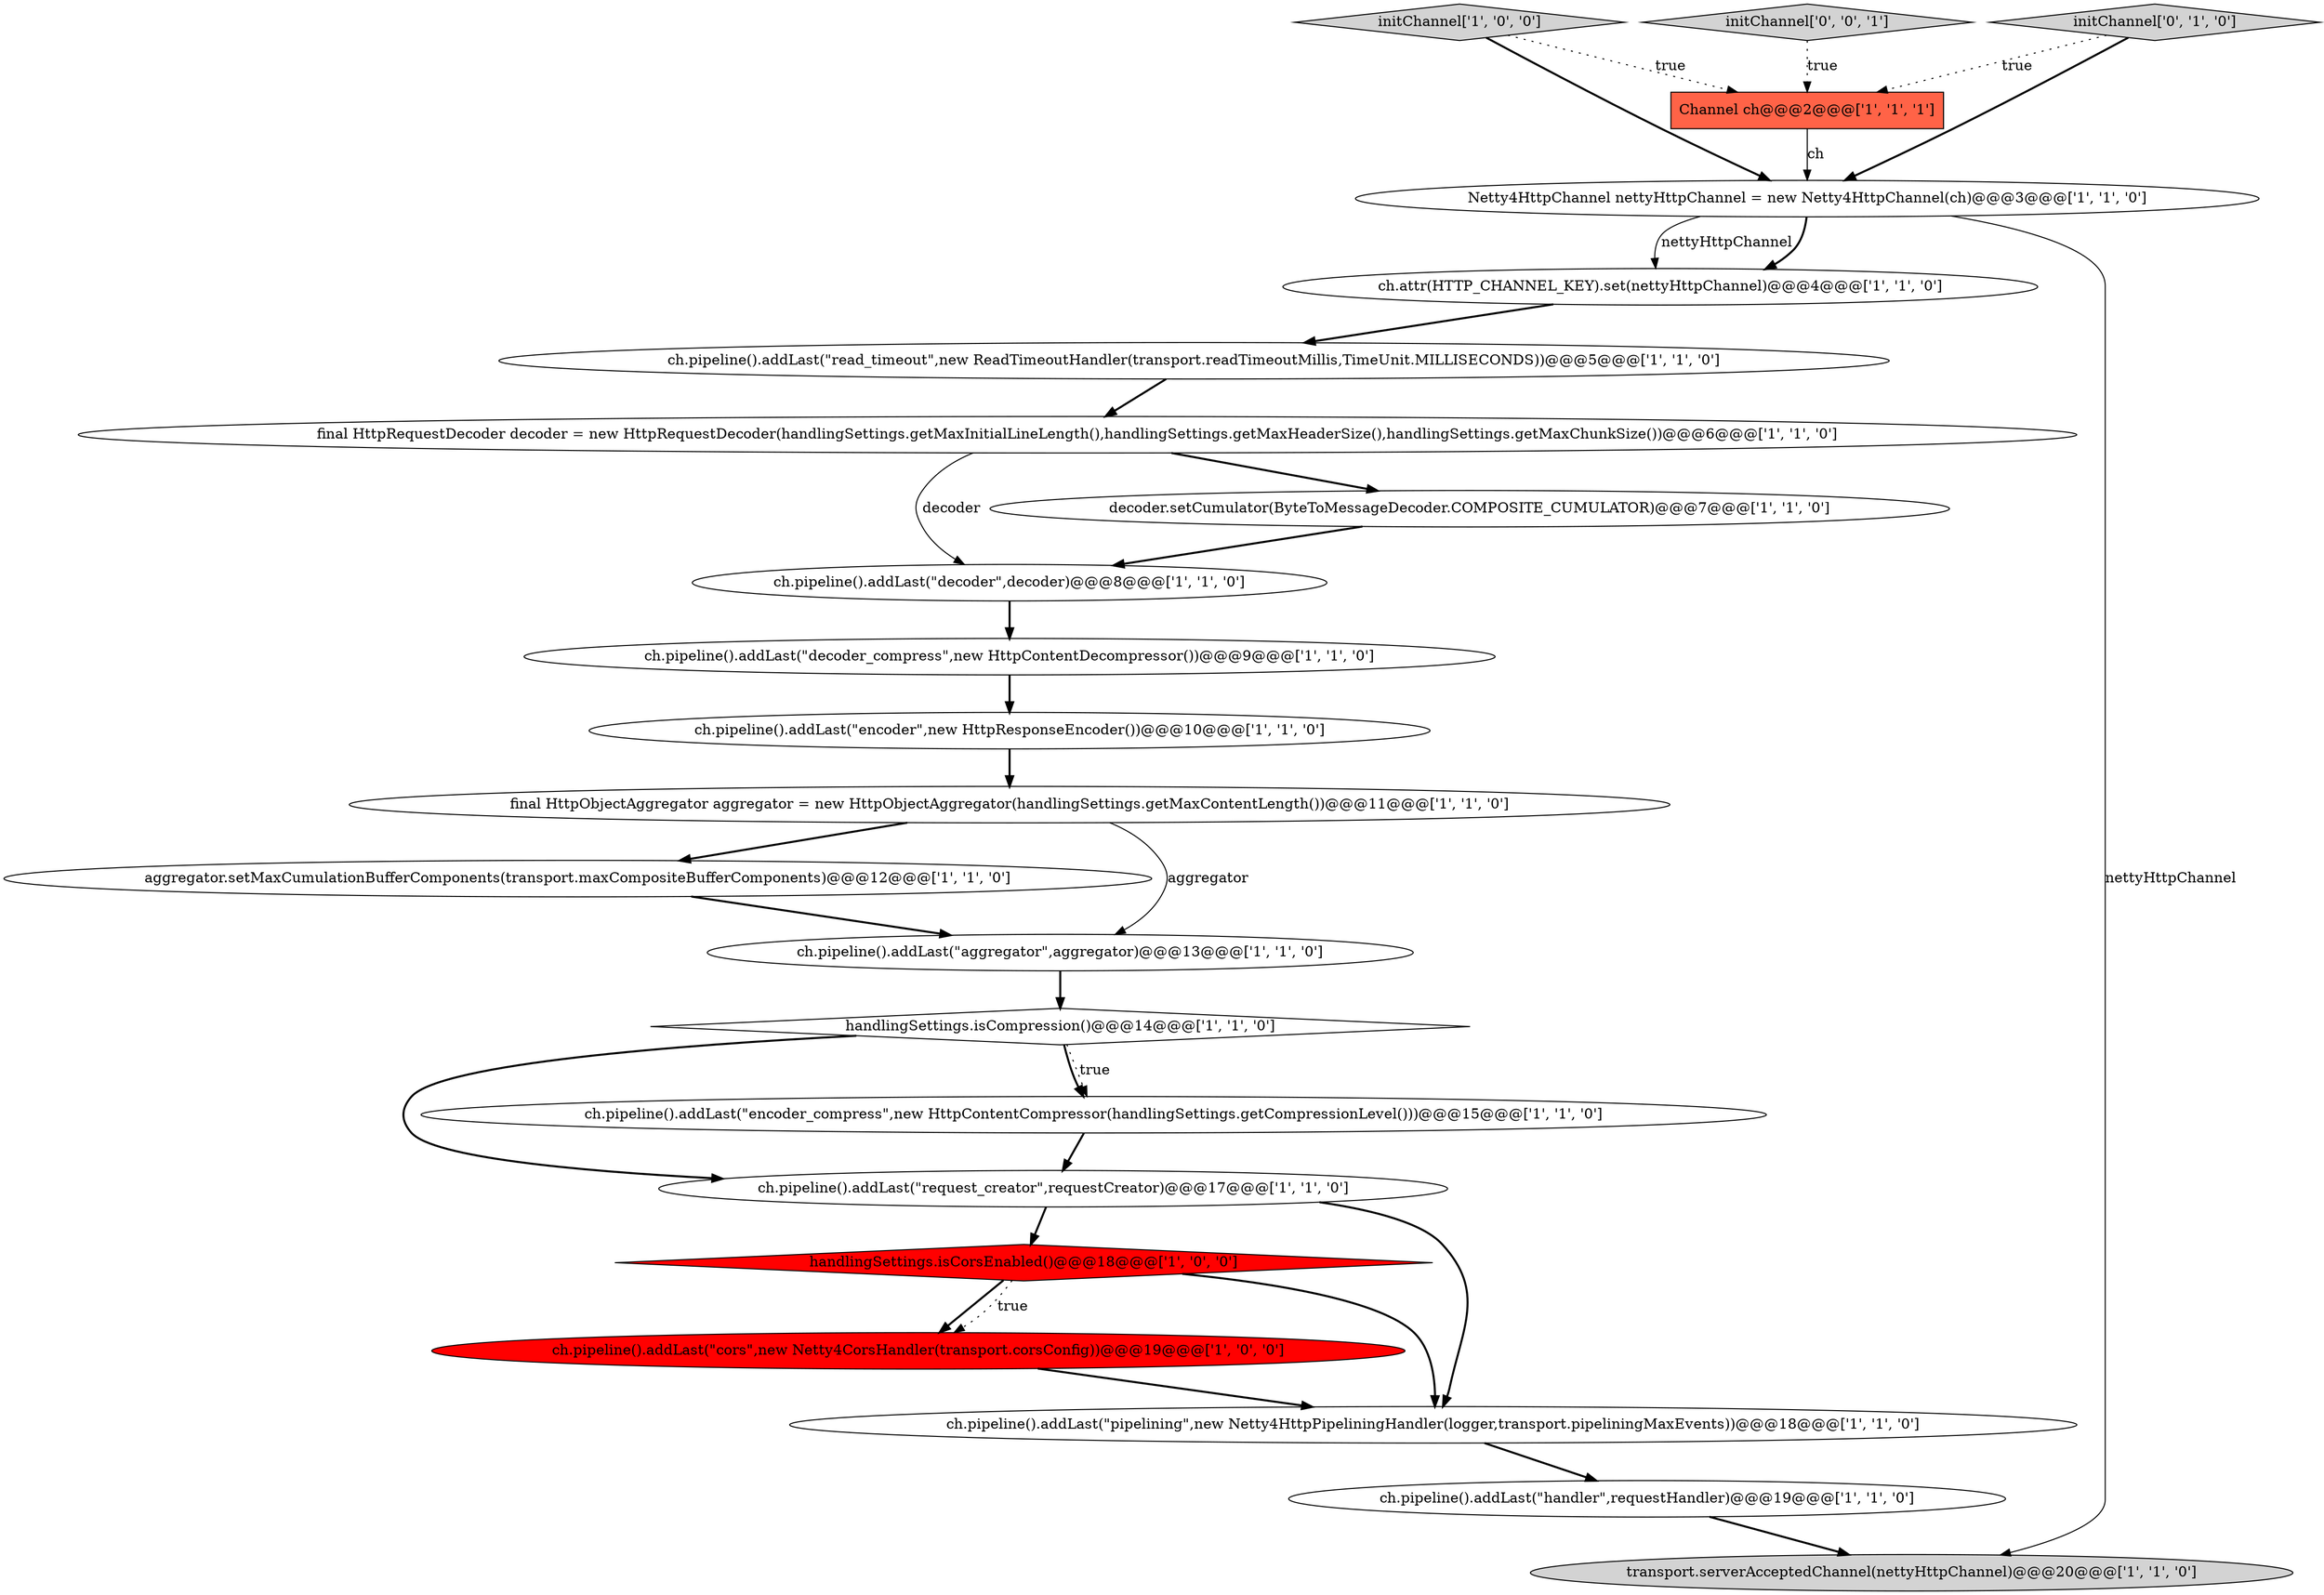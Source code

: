 digraph {
5 [style = filled, label = "initChannel['1', '0', '0']", fillcolor = lightgray, shape = diamond image = "AAA0AAABBB1BBB"];
20 [style = filled, label = "ch.attr(HTTP_CHANNEL_KEY).set(nettyHttpChannel)@@@4@@@['1', '1', '0']", fillcolor = white, shape = ellipse image = "AAA0AAABBB1BBB"];
9 [style = filled, label = "final HttpRequestDecoder decoder = new HttpRequestDecoder(handlingSettings.getMaxInitialLineLength(),handlingSettings.getMaxHeaderSize(),handlingSettings.getMaxChunkSize())@@@6@@@['1', '1', '0']", fillcolor = white, shape = ellipse image = "AAA0AAABBB1BBB"];
0 [style = filled, label = "ch.pipeline().addLast(\"read_timeout\",new ReadTimeoutHandler(transport.readTimeoutMillis,TimeUnit.MILLISECONDS))@@@5@@@['1', '1', '0']", fillcolor = white, shape = ellipse image = "AAA0AAABBB1BBB"];
16 [style = filled, label = "aggregator.setMaxCumulationBufferComponents(transport.maxCompositeBufferComponents)@@@12@@@['1', '1', '0']", fillcolor = white, shape = ellipse image = "AAA0AAABBB1BBB"];
2 [style = filled, label = "handlingSettings.isCompression()@@@14@@@['1', '1', '0']", fillcolor = white, shape = diamond image = "AAA0AAABBB1BBB"];
22 [style = filled, label = "initChannel['0', '0', '1']", fillcolor = lightgray, shape = diamond image = "AAA0AAABBB3BBB"];
11 [style = filled, label = "ch.pipeline().addLast(\"decoder\",decoder)@@@8@@@['1', '1', '0']", fillcolor = white, shape = ellipse image = "AAA0AAABBB1BBB"];
19 [style = filled, label = "decoder.setCumulator(ByteToMessageDecoder.COMPOSITE_CUMULATOR)@@@7@@@['1', '1', '0']", fillcolor = white, shape = ellipse image = "AAA0AAABBB1BBB"];
14 [style = filled, label = "Netty4HttpChannel nettyHttpChannel = new Netty4HttpChannel(ch)@@@3@@@['1', '1', '0']", fillcolor = white, shape = ellipse image = "AAA0AAABBB1BBB"];
17 [style = filled, label = "Channel ch@@@2@@@['1', '1', '1']", fillcolor = tomato, shape = box image = "AAA0AAABBB1BBB"];
12 [style = filled, label = "ch.pipeline().addLast(\"request_creator\",requestCreator)@@@17@@@['1', '1', '0']", fillcolor = white, shape = ellipse image = "AAA0AAABBB1BBB"];
18 [style = filled, label = "ch.pipeline().addLast(\"encoder_compress\",new HttpContentCompressor(handlingSettings.getCompressionLevel()))@@@15@@@['1', '1', '0']", fillcolor = white, shape = ellipse image = "AAA0AAABBB1BBB"];
4 [style = filled, label = "ch.pipeline().addLast(\"handler\",requestHandler)@@@19@@@['1', '1', '0']", fillcolor = white, shape = ellipse image = "AAA0AAABBB1BBB"];
1 [style = filled, label = "ch.pipeline().addLast(\"encoder\",new HttpResponseEncoder())@@@10@@@['1', '1', '0']", fillcolor = white, shape = ellipse image = "AAA0AAABBB1BBB"];
7 [style = filled, label = "final HttpObjectAggregator aggregator = new HttpObjectAggregator(handlingSettings.getMaxContentLength())@@@11@@@['1', '1', '0']", fillcolor = white, shape = ellipse image = "AAA0AAABBB1BBB"];
6 [style = filled, label = "ch.pipeline().addLast(\"decoder_compress\",new HttpContentDecompressor())@@@9@@@['1', '1', '0']", fillcolor = white, shape = ellipse image = "AAA0AAABBB1BBB"];
15 [style = filled, label = "handlingSettings.isCorsEnabled()@@@18@@@['1', '0', '0']", fillcolor = red, shape = diamond image = "AAA1AAABBB1BBB"];
8 [style = filled, label = "ch.pipeline().addLast(\"aggregator\",aggregator)@@@13@@@['1', '1', '0']", fillcolor = white, shape = ellipse image = "AAA0AAABBB1BBB"];
21 [style = filled, label = "initChannel['0', '1', '0']", fillcolor = lightgray, shape = diamond image = "AAA0AAABBB2BBB"];
3 [style = filled, label = "transport.serverAcceptedChannel(nettyHttpChannel)@@@20@@@['1', '1', '0']", fillcolor = lightgray, shape = ellipse image = "AAA0AAABBB1BBB"];
13 [style = filled, label = "ch.pipeline().addLast(\"cors\",new Netty4CorsHandler(transport.corsConfig))@@@19@@@['1', '0', '0']", fillcolor = red, shape = ellipse image = "AAA1AAABBB1BBB"];
10 [style = filled, label = "ch.pipeline().addLast(\"pipelining\",new Netty4HttpPipeliningHandler(logger,transport.pipeliningMaxEvents))@@@18@@@['1', '1', '0']", fillcolor = white, shape = ellipse image = "AAA0AAABBB1BBB"];
5->17 [style = dotted, label="true"];
13->10 [style = bold, label=""];
4->3 [style = bold, label=""];
0->9 [style = bold, label=""];
15->13 [style = bold, label=""];
15->10 [style = bold, label=""];
7->8 [style = solid, label="aggregator"];
16->8 [style = bold, label=""];
11->6 [style = bold, label=""];
20->0 [style = bold, label=""];
12->15 [style = bold, label=""];
18->12 [style = bold, label=""];
2->18 [style = bold, label=""];
19->11 [style = bold, label=""];
21->17 [style = dotted, label="true"];
5->14 [style = bold, label=""];
14->20 [style = solid, label="nettyHttpChannel"];
2->18 [style = dotted, label="true"];
1->7 [style = bold, label=""];
9->11 [style = solid, label="decoder"];
2->12 [style = bold, label=""];
15->13 [style = dotted, label="true"];
6->1 [style = bold, label=""];
12->10 [style = bold, label=""];
8->2 [style = bold, label=""];
17->14 [style = solid, label="ch"];
7->16 [style = bold, label=""];
10->4 [style = bold, label=""];
9->19 [style = bold, label=""];
22->17 [style = dotted, label="true"];
14->3 [style = solid, label="nettyHttpChannel"];
14->20 [style = bold, label=""];
21->14 [style = bold, label=""];
}
